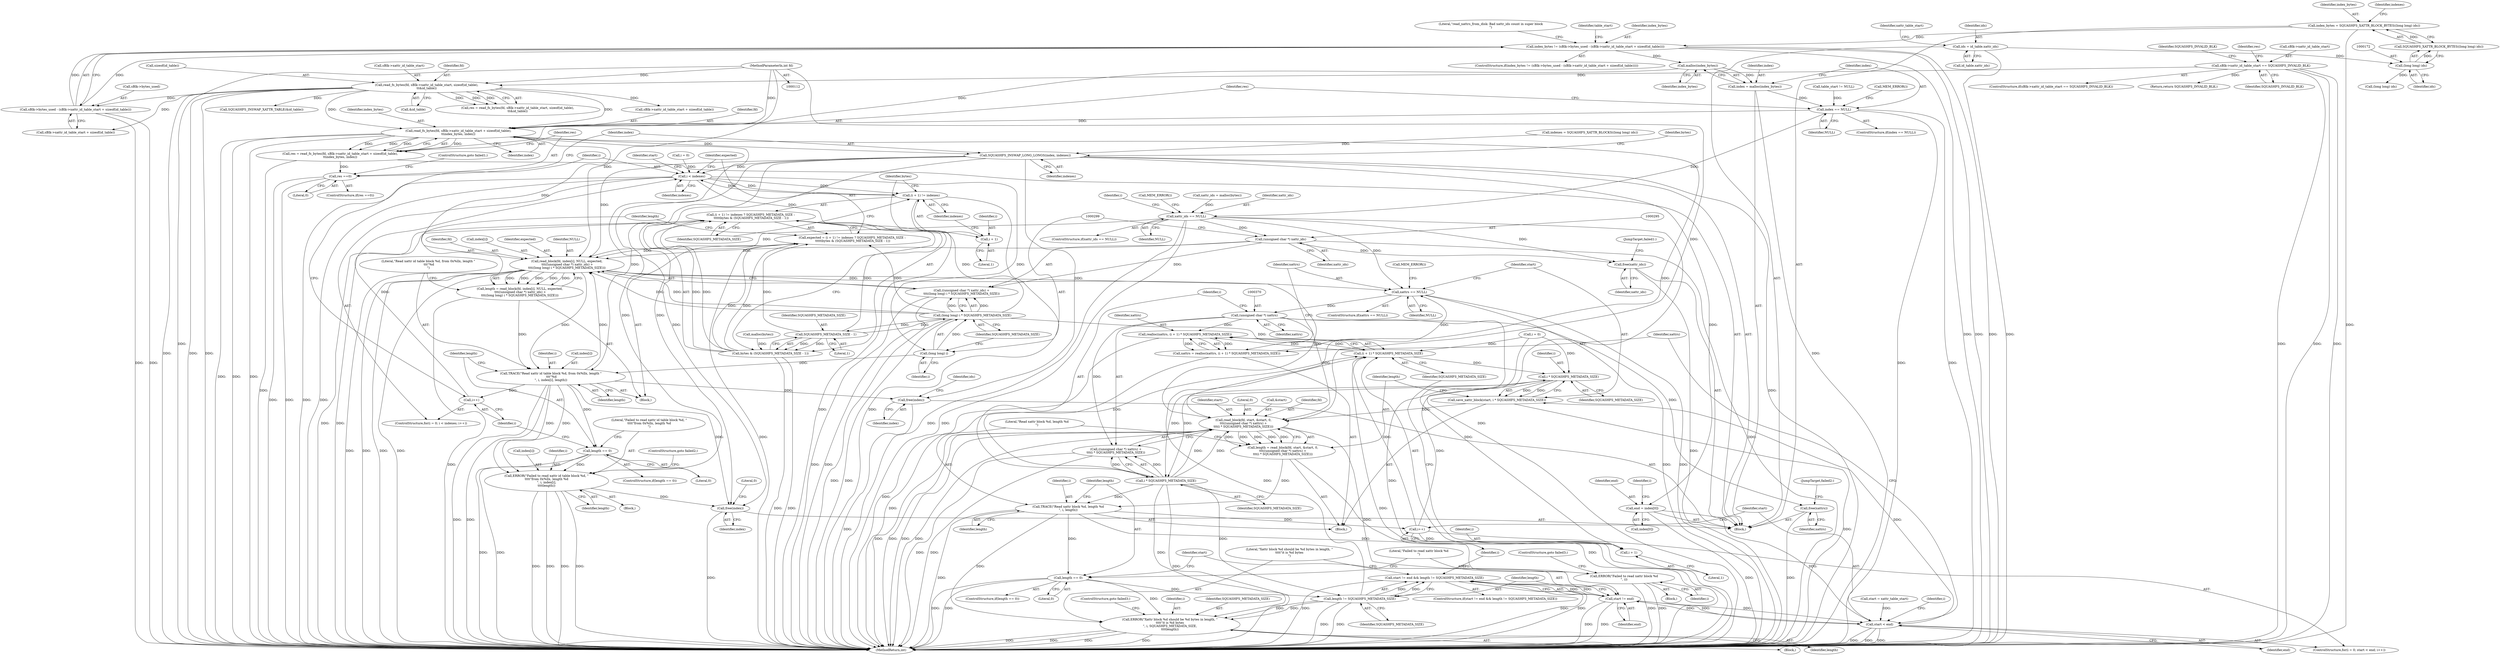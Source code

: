 digraph "0_squashfs-tools_f95864afe8833fe3ad782d714b41378e860977b1@API" {
"1000216" [label="(Call,malloc(index_bytes))"];
"1000181" [label="(Call,index_bytes != (sBlk->bytes_used - (sBlk->xattr_id_table_start + sizeof(id_table))))"];
"1000168" [label="(Call,index_bytes = SQUASHFS_XATTR_BLOCK_BYTES((long long) ids))"];
"1000170" [label="(Call,SQUASHFS_XATTR_BLOCK_BYTES((long long) ids))"];
"1000171" [label="(Call,(long long) ids)"];
"1000158" [label="(Call,ids = id_table.xattr_ids)"];
"1000183" [label="(Call,sBlk->bytes_used - (sBlk->xattr_id_table_start + sizeof(id_table)))"];
"1000140" [label="(Call,read_fs_bytes(fd, sBlk->xattr_id_table_start, sizeof(id_table),\n\t\t&id_table))"];
"1000113" [label="(MethodParameterIn,int fd)"];
"1000131" [label="(Call,sBlk->xattr_id_table_start == SQUASHFS_INVALID_BLK)"];
"1000214" [label="(Call,index = malloc(index_bytes))"];
"1000219" [label="(Call,index == NULL)"];
"1000225" [label="(Call,read_fs_bytes(fd, sBlk->xattr_id_table_start + sizeof(id_table),\n\t\tindex_bytes, index))"];
"1000223" [label="(Call,res = read_fs_bytes(fd, sBlk->xattr_id_table_start + sizeof(id_table),\n\t\tindex_bytes, index))"];
"1000236" [label="(Call,res ==0)"];
"1000240" [label="(Call,SQUASHFS_INSWAP_LONG_LONGS(index, indexes))"];
"1000262" [label="(Call,i < indexes)"];
"1000272" [label="(Call,(i + 1) != indexes)"];
"1000273" [label="(Call,i + 1)"];
"1000298" [label="(Call,(long long) i)"];
"1000297" [label="(Call,(long long) i * SQUASHFS_METADATA_SIZE)"];
"1000269" [label="(Call,expected = (i + 1) != indexes ? SQUASHFS_METADATA_SIZE :\n \t\t\t\t\tbytes & (SQUASHFS_METADATA_SIZE - 1))"];
"1000286" [label="(Call,read_block(fd, index[i], NULL, expected,\n \t\t\t((unsigned char *) xattr_ids) +\n\t\t\t((long long) i * SQUASHFS_METADATA_SIZE)))"];
"1000284" [label="(Call,length = read_block(fd, index[i], NULL, expected,\n \t\t\t((unsigned char *) xattr_ids) +\n\t\t\t((long long) i * SQUASHFS_METADATA_SIZE)))"];
"1000302" [label="(Call,TRACE(\"Read xattr id table block %d, from 0x%llx, length \"\n \t\t\t\"%d\n\", i, index[i], length))"];
"1000265" [label="(Call,i++)"];
"1000310" [label="(Call,length == 0)"];
"1000314" [label="(Call,ERROR(\"Failed to read xattr id table block %d, \"\n\t\t\t\t\"from 0x%llx, length %d\n\", i, index[i],\n\t\t\t\tlength))"];
"1000428" [label="(Call,free(index))"];
"1000417" [label="(Call,free(index))"];
"1000351" [label="(Call,xattrs == NULL)"];
"1000369" [label="(Call,(unsigned char *) xattrs)"];
"1000343" [label="(Call,realloc(xattrs, (i + 1) * SQUASHFS_METADATA_SIZE))"];
"1000341" [label="(Call,xattrs = realloc(xattrs, (i + 1) * SQUASHFS_METADATA_SIZE))"];
"1000362" [label="(Call,read_block(fd, start, &start, 0,\n\t\t\t((unsigned char *) xattrs) +\n\t\t\t(i * SQUASHFS_METADATA_SIZE)))"];
"1000360" [label="(Call,length = read_block(fd, start, &start, 0,\n\t\t\t((unsigned char *) xattrs) +\n\t\t\t(i * SQUASHFS_METADATA_SIZE)))"];
"1000375" [label="(Call,TRACE(\"Read xattr block %d, length %d\n\", i, length))"];
"1000337" [label="(Call,i++)"];
"1000345" [label="(Call,(i + 1) * SQUASHFS_METADATA_SIZE)"];
"1000357" [label="(Call,i * SQUASHFS_METADATA_SIZE)"];
"1000355" [label="(Call,save_xattr_block(start, i * SQUASHFS_METADATA_SIZE))"];
"1000372" [label="(Call,i * SQUASHFS_METADATA_SIZE)"];
"1000368" [label="(Call,((unsigned char *) xattrs) +\n\t\t\t(i * SQUASHFS_METADATA_SIZE))"];
"1000393" [label="(Call,length != SQUASHFS_METADATA_SIZE)"];
"1000389" [label="(Call,start != end && length != SQUASHFS_METADATA_SIZE)"];
"1000397" [label="(Call,ERROR(\"Xattr block %d should be %d bytes in length, \"\n\t\t\t\t\"it is %d bytes\n\", i, SQUASHFS_METADATA_SIZE,\n\t\t\t\tlength))"];
"1000346" [label="(Call,i + 1)"];
"1000380" [label="(Call,length == 0)"];
"1000384" [label="(Call,ERROR(\"Failed to read xattr block %d\n\", i))"];
"1000390" [label="(Call,start != end)"];
"1000334" [label="(Call,start < end)"];
"1000422" [label="(Call,free(xattrs))"];
"1000271" [label="(Call,(i + 1) != indexes ? SQUASHFS_METADATA_SIZE :\n \t\t\t\t\tbytes & (SQUASHFS_METADATA_SIZE - 1))"];
"1000280" [label="(Call,SQUASHFS_METADATA_SIZE - 1)"];
"1000278" [label="(Call,bytes & (SQUASHFS_METADATA_SIZE - 1))"];
"1000293" [label="(Call,((unsigned char *) xattr_ids) +\n\t\t\t((long long) i * SQUASHFS_METADATA_SIZE))"];
"1000325" [label="(Call,end = index[0])"];
"1000254" [label="(Call,xattr_ids == NULL)"];
"1000294" [label="(Call,(unsigned char *) xattr_ids)"];
"1000425" [label="(Call,free(xattr_ids))"];
"1000183" [label="(Call,sBlk->bytes_used - (sBlk->xattr_id_table_start + sizeof(id_table)))"];
"1000173" [label="(Identifier,ids)"];
"1000168" [label="(Call,index_bytes = SQUASHFS_XATTR_BLOCK_BYTES((long long) ids))"];
"1000169" [label="(Identifier,index_bytes)"];
"1000223" [label="(Call,res = read_fs_bytes(fd, sBlk->xattr_id_table_start + sizeof(id_table),\n\t\tindex_bytes, index))"];
"1000159" [label="(Identifier,ids)"];
"1000137" [label="(Identifier,SQUASHFS_INVALID_BLK)"];
"1000141" [label="(Identifier,fd)"];
"1000432" [label="(MethodReturn,int)"];
"1000383" [label="(Block,)"];
"1000296" [label="(Identifier,xattr_ids)"];
"1000343" [label="(Call,realloc(xattrs, (i + 1) * SQUASHFS_METADATA_SIZE))"];
"1000302" [label="(Call,TRACE(\"Read xattr id table block %d, from 0x%llx, length \"\n \t\t\t\"%d\n\", i, index[i], length))"];
"1000140" [label="(Call,read_fs_bytes(fd, sBlk->xattr_id_table_start, sizeof(id_table),\n\t\t&id_table))"];
"1000130" [label="(ControlStructure,if(sBlk->xattr_id_table_start == SQUASHFS_INVALID_BLK))"];
"1000220" [label="(Identifier,index)"];
"1000272" [label="(Call,(i + 1) != indexes)"];
"1000311" [label="(Identifier,length)"];
"1000378" [label="(Identifier,length)"];
"1000431" [label="(Literal,0)"];
"1000187" [label="(Call,sBlk->xattr_id_table_start + sizeof(id_table))"];
"1000244" [label="(Identifier,bytes)"];
"1000345" [label="(Call,(i + 1) * SQUASHFS_METADATA_SIZE)"];
"1000399" [label="(Identifier,i)"];
"1000417" [label="(Call,free(index))"];
"1000351" [label="(Call,xattrs == NULL)"];
"1000330" [label="(ControlStructure,for(i = 0; start < end; i++))"];
"1000400" [label="(Identifier,SQUASHFS_METADATA_SIZE)"];
"1000304" [label="(Identifier,i)"];
"1000139" [label="(Identifier,res)"];
"1000147" [label="(Call,&id_table)"];
"1000287" [label="(Identifier,fd)"];
"1000334" [label="(Call,start < end)"];
"1000371" [label="(Identifier,xattrs)"];
"1000348" [label="(Literal,1)"];
"1000317" [label="(Call,index[i])"];
"1000373" [label="(Identifier,i)"];
"1000273" [label="(Call,i + 1)"];
"1000335" [label="(Identifier,start)"];
"1000263" [label="(Identifier,i)"];
"1000199" [label="(Call,table_start != NULL)"];
"1000274" [label="(Identifier,i)"];
"1000281" [label="(Identifier,SQUASHFS_METADATA_SIZE)"];
"1000323" [label="(Identifier,start)"];
"1000280" [label="(Call,SQUASHFS_METADATA_SIZE - 1)"];
"1000288" [label="(Call,index[i])"];
"1000393" [label="(Call,length != SQUASHFS_METADATA_SIZE)"];
"1000395" [label="(Identifier,SQUASHFS_METADATA_SIZE)"];
"1000131" [label="(Call,sBlk->xattr_id_table_start == SQUASHFS_INVALID_BLK)"];
"1000226" [label="(Identifier,fd)"];
"1000275" [label="(Literal,1)"];
"1000242" [label="(Identifier,indexes)"];
"1000391" [label="(Identifier,start)"];
"1000117" [label="(Block,)"];
"1000276" [label="(Identifier,indexes)"];
"1000221" [label="(Identifier,NULL)"];
"1000298" [label="(Call,(long long) i)"];
"1000285" [label="(Identifier,length)"];
"1000427" [label="(JumpTarget,failed1:)"];
"1000175" [label="(Identifier,indexes)"];
"1000337" [label="(Call,i++)"];
"1000357" [label="(Call,i * SQUASHFS_METADATA_SIZE)"];
"1000325" [label="(Call,end = index[0])"];
"1000171" [label="(Call,(long long) ids)"];
"1000320" [label="(Identifier,length)"];
"1000181" [label="(Call,index_bytes != (sBlk->bytes_used - (sBlk->xattr_id_table_start + sizeof(id_table))))"];
"1000322" [label="(Call,start = xattr_table_start)"];
"1000425" [label="(Call,free(xattr_ids))"];
"1000217" [label="(Identifier,index_bytes)"];
"1000426" [label="(Identifier,xattr_ids)"];
"1000367" [label="(Literal,0)"];
"1000259" [label="(Call,i = 0)"];
"1000339" [label="(Block,)"];
"1000402" [label="(ControlStructure,goto failed3;)"];
"1000234" [label="(Identifier,index)"];
"1000354" [label="(Call,MEM_ERROR())"];
"1000342" [label="(Identifier,xattrs)"];
"1000271" [label="(Call,(i + 1) != indexes ? SQUASHFS_METADATA_SIZE :\n \t\t\t\t\tbytes & (SQUASHFS_METADATA_SIZE - 1))"];
"1000265" [label="(Call,i++)"];
"1000394" [label="(Identifier,length)"];
"1000316" [label="(Identifier,i)"];
"1000305" [label="(Call,index[i])"];
"1000381" [label="(Identifier,length)"];
"1000225" [label="(Call,read_fs_bytes(fd, sBlk->xattr_id_table_start + sizeof(id_table),\n\t\tindex_bytes, index))"];
"1000382" [label="(Literal,0)"];
"1000398" [label="(Literal,\"Xattr block %d should be %d bytes in length, \"\n\t\t\t\t\"it is %d bytes\n\")"];
"1000292" [label="(Identifier,expected)"];
"1000215" [label="(Identifier,index)"];
"1000396" [label="(Block,)"];
"1000349" [label="(Identifier,SQUASHFS_METADATA_SIZE)"];
"1000241" [label="(Identifier,index)"];
"1000314" [label="(Call,ERROR(\"Failed to read xattr id table block %d, \"\n\t\t\t\t\"from 0x%llx, length %d\n\", i, index[i],\n\t\t\t\tlength))"];
"1000350" [label="(ControlStructure,if(xattrs == NULL))"];
"1000236" [label="(Call,res ==0)"];
"1000344" [label="(Identifier,xattrs)"];
"1000270" [label="(Identifier,expected)"];
"1000138" [label="(Call,res = read_fs_bytes(fd, sBlk->xattr_id_table_start, sizeof(id_table),\n\t\t&id_table))"];
"1000266" [label="(Identifier,i)"];
"1000420" [label="(Identifier,ids)"];
"1000267" [label="(Block,)"];
"1000353" [label="(Identifier,NULL)"];
"1000352" [label="(Identifier,xattrs)"];
"1000356" [label="(Identifier,start)"];
"1000346" [label="(Call,i + 1)"];
"1000145" [label="(Call,sizeof(id_table))"];
"1000269" [label="(Call,expected = (i + 1) != indexes ? SQUASHFS_METADATA_SIZE :\n \t\t\t\t\tbytes & (SQUASHFS_METADATA_SIZE - 1))"];
"1000362" [label="(Call,read_block(fd, start, &start, 0,\n\t\t\t((unsigned char *) xattrs) +\n\t\t\t(i * SQUASHFS_METADATA_SIZE)))"];
"1000233" [label="(Identifier,index_bytes)"];
"1000309" [label="(ControlStructure,if(length == 0))"];
"1000237" [label="(Identifier,res)"];
"1000423" [label="(Identifier,xattrs)"];
"1000308" [label="(Identifier,length)"];
"1000377" [label="(Identifier,i)"];
"1000374" [label="(Identifier,SQUASHFS_METADATA_SIZE)"];
"1000262" [label="(Call,i < indexes)"];
"1000336" [label="(Identifier,end)"];
"1000136" [label="(Return,return SQUASHFS_INVALID_BLK;)"];
"1000257" [label="(Call,MEM_ERROR())"];
"1000132" [label="(Call,sBlk->xattr_id_table_start)"];
"1000376" [label="(Literal,\"Read xattr block %d, length %d\n\")"];
"1000303" [label="(Literal,\"Read xattr id table block %d, from 0x%llx, length \"\n \t\t\t\"%d\n\")"];
"1000135" [label="(Identifier,SQUASHFS_INVALID_BLK)"];
"1000392" [label="(Identifier,end)"];
"1000240" [label="(Call,SQUASHFS_INSWAP_LONG_LONGS(index, indexes))"];
"1000418" [label="(Identifier,index)"];
"1000327" [label="(Call,index[0])"];
"1000359" [label="(Identifier,SQUASHFS_METADATA_SIZE)"];
"1000177" [label="(Call,(long long) ids)"];
"1000113" [label="(MethodParameterIn,int fd)"];
"1000390" [label="(Call,start != end)"];
"1000365" [label="(Call,&start)"];
"1000347" [label="(Identifier,i)"];
"1000363" [label="(Identifier,fd)"];
"1000379" [label="(ControlStructure,if(length == 0))"];
"1000422" [label="(Call,free(xattrs))"];
"1000372" [label="(Call,i * SQUASHFS_METADATA_SIZE)"];
"1000388" [label="(ControlStructure,if(start != end && length != SQUASHFS_METADATA_SIZE))"];
"1000253" [label="(ControlStructure,if(xattr_ids == NULL))"];
"1000238" [label="(Literal,0)"];
"1000170" [label="(Call,SQUASHFS_XATTR_BLOCK_BYTES((long long) ids))"];
"1000277" [label="(Identifier,SQUASHFS_METADATA_SIZE)"];
"1000429" [label="(Identifier,index)"];
"1000164" [label="(Identifier,xattr_table_start)"];
"1000264" [label="(Identifier,indexes)"];
"1000180" [label="(ControlStructure,if(index_bytes != (sBlk->bytes_used - (sBlk->xattr_id_table_start + sizeof(id_table)))))"];
"1000297" [label="(Call,(long long) i * SQUASHFS_METADATA_SIZE)"];
"1000254" [label="(Call,xattr_ids == NULL)"];
"1000380" [label="(Call,length == 0)"];
"1000360" [label="(Call,length = read_block(fd, start, &start, 0,\n\t\t\t((unsigned char *) xattrs) +\n\t\t\t(i * SQUASHFS_METADATA_SIZE)))"];
"1000361" [label="(Identifier,length)"];
"1000249" [label="(Call,xattr_ids = malloc(bytes))"];
"1000235" [label="(ControlStructure,if(res ==0))"];
"1000401" [label="(Identifier,length)"];
"1000389" [label="(Call,start != end && length != SQUASHFS_METADATA_SIZE)"];
"1000315" [label="(Literal,\"Failed to read xattr id table block %d, \"\n\t\t\t\t\"from 0x%llx, length %d\n\")"];
"1000284" [label="(Call,length = read_block(fd, index[i], NULL, expected,\n \t\t\t((unsigned char *) xattr_ids) +\n\t\t\t((long long) i * SQUASHFS_METADATA_SIZE)))"];
"1000310" [label="(Call,length == 0)"];
"1000256" [label="(Identifier,NULL)"];
"1000301" [label="(Identifier,SQUASHFS_METADATA_SIZE)"];
"1000219" [label="(Call,index == NULL)"];
"1000155" [label="(Call,SQUASHFS_INSWAP_XATTR_TABLE(&id_table))"];
"1000375" [label="(Call,TRACE(\"Read xattr block %d, length %d\n\", i, length))"];
"1000332" [label="(Identifier,i)"];
"1000369" [label="(Call,(unsigned char *) xattrs)"];
"1000251" [label="(Call,malloc(bytes))"];
"1000214" [label="(Call,index = malloc(index_bytes))"];
"1000313" [label="(Block,)"];
"1000174" [label="(Call,indexes = SQUASHFS_XATTR_BLOCKS((long long) ids))"];
"1000364" [label="(Identifier,start)"];
"1000326" [label="(Identifier,end)"];
"1000224" [label="(Identifier,res)"];
"1000368" [label="(Call,((unsigned char *) xattrs) +\n\t\t\t(i * SQUASHFS_METADATA_SIZE))"];
"1000255" [label="(Identifier,xattr_ids)"];
"1000321" [label="(ControlStructure,goto failed2;)"];
"1000195" [label="(Literal,\"read_xattrs_from_disk: Bad xattr_ids count in super block\n\")"];
"1000160" [label="(Call,id_table.xattr_ids)"];
"1000239" [label="(ControlStructure,goto failed1;)"];
"1000386" [label="(Identifier,i)"];
"1000279" [label="(Identifier,bytes)"];
"1000358" [label="(Identifier,i)"];
"1000384" [label="(Call,ERROR(\"Failed to read xattr block %d\n\", i))"];
"1000397" [label="(Call,ERROR(\"Xattr block %d should be %d bytes in length, \"\n\t\t\t\t\"it is %d bytes\n\", i, SQUASHFS_METADATA_SIZE,\n\t\t\t\tlength))"];
"1000385" [label="(Literal,\"Failed to read xattr block %d\n\")"];
"1000405" [label="(Identifier,i)"];
"1000222" [label="(Call,MEM_ERROR())"];
"1000158" [label="(Call,ids = id_table.xattr_ids)"];
"1000200" [label="(Identifier,table_start)"];
"1000278" [label="(Call,bytes & (SQUASHFS_METADATA_SIZE - 1))"];
"1000294" [label="(Call,(unsigned char *) xattr_ids)"];
"1000355" [label="(Call,save_xattr_block(start, i * SQUASHFS_METADATA_SIZE))"];
"1000218" [label="(ControlStructure,if(index == NULL))"];
"1000282" [label="(Literal,1)"];
"1000428" [label="(Call,free(index))"];
"1000341" [label="(Call,xattrs = realloc(xattrs, (i + 1) * SQUASHFS_METADATA_SIZE))"];
"1000338" [label="(Identifier,i)"];
"1000258" [label="(ControlStructure,for(i = 0; i < indexes; i++))"];
"1000286" [label="(Call,read_block(fd, index[i], NULL, expected,\n \t\t\t((unsigned char *) xattr_ids) +\n\t\t\t((long long) i * SQUASHFS_METADATA_SIZE)))"];
"1000291" [label="(Identifier,NULL)"];
"1000293" [label="(Call,((unsigned char *) xattr_ids) +\n\t\t\t((long long) i * SQUASHFS_METADATA_SIZE))"];
"1000331" [label="(Call,i = 0)"];
"1000387" [label="(ControlStructure,goto failed3;)"];
"1000142" [label="(Call,sBlk->xattr_id_table_start)"];
"1000312" [label="(Literal,0)"];
"1000300" [label="(Identifier,i)"];
"1000260" [label="(Identifier,i)"];
"1000424" [label="(JumpTarget,failed2:)"];
"1000182" [label="(Identifier,index_bytes)"];
"1000227" [label="(Call,sBlk->xattr_id_table_start + sizeof(id_table))"];
"1000216" [label="(Call,malloc(index_bytes))"];
"1000184" [label="(Call,sBlk->bytes_used)"];
"1000216" -> "1000214"  [label="AST: "];
"1000216" -> "1000217"  [label="CFG: "];
"1000217" -> "1000216"  [label="AST: "];
"1000214" -> "1000216"  [label="CFG: "];
"1000216" -> "1000214"  [label="DDG: "];
"1000181" -> "1000216"  [label="DDG: "];
"1000216" -> "1000225"  [label="DDG: "];
"1000181" -> "1000180"  [label="AST: "];
"1000181" -> "1000183"  [label="CFG: "];
"1000182" -> "1000181"  [label="AST: "];
"1000183" -> "1000181"  [label="AST: "];
"1000195" -> "1000181"  [label="CFG: "];
"1000200" -> "1000181"  [label="CFG: "];
"1000181" -> "1000432"  [label="DDG: "];
"1000181" -> "1000432"  [label="DDG: "];
"1000181" -> "1000432"  [label="DDG: "];
"1000168" -> "1000181"  [label="DDG: "];
"1000183" -> "1000181"  [label="DDG: "];
"1000183" -> "1000181"  [label="DDG: "];
"1000168" -> "1000117"  [label="AST: "];
"1000168" -> "1000170"  [label="CFG: "];
"1000169" -> "1000168"  [label="AST: "];
"1000170" -> "1000168"  [label="AST: "];
"1000175" -> "1000168"  [label="CFG: "];
"1000168" -> "1000432"  [label="DDG: "];
"1000170" -> "1000168"  [label="DDG: "];
"1000170" -> "1000171"  [label="CFG: "];
"1000171" -> "1000170"  [label="AST: "];
"1000171" -> "1000170"  [label="DDG: "];
"1000171" -> "1000173"  [label="CFG: "];
"1000172" -> "1000171"  [label="AST: "];
"1000173" -> "1000171"  [label="AST: "];
"1000158" -> "1000171"  [label="DDG: "];
"1000171" -> "1000177"  [label="DDG: "];
"1000158" -> "1000117"  [label="AST: "];
"1000158" -> "1000160"  [label="CFG: "];
"1000159" -> "1000158"  [label="AST: "];
"1000160" -> "1000158"  [label="AST: "];
"1000164" -> "1000158"  [label="CFG: "];
"1000158" -> "1000432"  [label="DDG: "];
"1000183" -> "1000187"  [label="CFG: "];
"1000184" -> "1000183"  [label="AST: "];
"1000187" -> "1000183"  [label="AST: "];
"1000183" -> "1000432"  [label="DDG: "];
"1000183" -> "1000432"  [label="DDG: "];
"1000140" -> "1000183"  [label="DDG: "];
"1000140" -> "1000138"  [label="AST: "];
"1000140" -> "1000147"  [label="CFG: "];
"1000141" -> "1000140"  [label="AST: "];
"1000142" -> "1000140"  [label="AST: "];
"1000145" -> "1000140"  [label="AST: "];
"1000147" -> "1000140"  [label="AST: "];
"1000138" -> "1000140"  [label="CFG: "];
"1000140" -> "1000432"  [label="DDG: "];
"1000140" -> "1000432"  [label="DDG: "];
"1000140" -> "1000432"  [label="DDG: "];
"1000140" -> "1000138"  [label="DDG: "];
"1000140" -> "1000138"  [label="DDG: "];
"1000140" -> "1000138"  [label="DDG: "];
"1000113" -> "1000140"  [label="DDG: "];
"1000131" -> "1000140"  [label="DDG: "];
"1000140" -> "1000155"  [label="DDG: "];
"1000140" -> "1000187"  [label="DDG: "];
"1000140" -> "1000225"  [label="DDG: "];
"1000140" -> "1000225"  [label="DDG: "];
"1000140" -> "1000227"  [label="DDG: "];
"1000113" -> "1000112"  [label="AST: "];
"1000113" -> "1000432"  [label="DDG: "];
"1000113" -> "1000225"  [label="DDG: "];
"1000113" -> "1000286"  [label="DDG: "];
"1000113" -> "1000362"  [label="DDG: "];
"1000131" -> "1000130"  [label="AST: "];
"1000131" -> "1000135"  [label="CFG: "];
"1000132" -> "1000131"  [label="AST: "];
"1000135" -> "1000131"  [label="AST: "];
"1000137" -> "1000131"  [label="CFG: "];
"1000139" -> "1000131"  [label="CFG: "];
"1000131" -> "1000432"  [label="DDG: "];
"1000131" -> "1000432"  [label="DDG: "];
"1000131" -> "1000432"  [label="DDG: "];
"1000131" -> "1000136"  [label="DDG: "];
"1000214" -> "1000117"  [label="AST: "];
"1000215" -> "1000214"  [label="AST: "];
"1000220" -> "1000214"  [label="CFG: "];
"1000214" -> "1000432"  [label="DDG: "];
"1000214" -> "1000219"  [label="DDG: "];
"1000219" -> "1000218"  [label="AST: "];
"1000219" -> "1000221"  [label="CFG: "];
"1000220" -> "1000219"  [label="AST: "];
"1000221" -> "1000219"  [label="AST: "];
"1000222" -> "1000219"  [label="CFG: "];
"1000224" -> "1000219"  [label="CFG: "];
"1000219" -> "1000432"  [label="DDG: "];
"1000219" -> "1000432"  [label="DDG: "];
"1000199" -> "1000219"  [label="DDG: "];
"1000219" -> "1000225"  [label="DDG: "];
"1000219" -> "1000254"  [label="DDG: "];
"1000225" -> "1000223"  [label="AST: "];
"1000225" -> "1000234"  [label="CFG: "];
"1000226" -> "1000225"  [label="AST: "];
"1000227" -> "1000225"  [label="AST: "];
"1000233" -> "1000225"  [label="AST: "];
"1000234" -> "1000225"  [label="AST: "];
"1000223" -> "1000225"  [label="CFG: "];
"1000225" -> "1000432"  [label="DDG: "];
"1000225" -> "1000432"  [label="DDG: "];
"1000225" -> "1000432"  [label="DDG: "];
"1000225" -> "1000223"  [label="DDG: "];
"1000225" -> "1000223"  [label="DDG: "];
"1000225" -> "1000223"  [label="DDG: "];
"1000225" -> "1000223"  [label="DDG: "];
"1000225" -> "1000240"  [label="DDG: "];
"1000225" -> "1000286"  [label="DDG: "];
"1000225" -> "1000362"  [label="DDG: "];
"1000225" -> "1000428"  [label="DDG: "];
"1000223" -> "1000117"  [label="AST: "];
"1000224" -> "1000223"  [label="AST: "];
"1000237" -> "1000223"  [label="CFG: "];
"1000223" -> "1000432"  [label="DDG: "];
"1000223" -> "1000236"  [label="DDG: "];
"1000236" -> "1000235"  [label="AST: "];
"1000236" -> "1000238"  [label="CFG: "];
"1000237" -> "1000236"  [label="AST: "];
"1000238" -> "1000236"  [label="AST: "];
"1000239" -> "1000236"  [label="CFG: "];
"1000241" -> "1000236"  [label="CFG: "];
"1000236" -> "1000432"  [label="DDG: "];
"1000236" -> "1000432"  [label="DDG: "];
"1000240" -> "1000117"  [label="AST: "];
"1000240" -> "1000242"  [label="CFG: "];
"1000241" -> "1000240"  [label="AST: "];
"1000242" -> "1000240"  [label="AST: "];
"1000244" -> "1000240"  [label="CFG: "];
"1000240" -> "1000432"  [label="DDG: "];
"1000174" -> "1000240"  [label="DDG: "];
"1000240" -> "1000262"  [label="DDG: "];
"1000240" -> "1000286"  [label="DDG: "];
"1000240" -> "1000302"  [label="DDG: "];
"1000240" -> "1000314"  [label="DDG: "];
"1000240" -> "1000325"  [label="DDG: "];
"1000240" -> "1000417"  [label="DDG: "];
"1000240" -> "1000428"  [label="DDG: "];
"1000262" -> "1000258"  [label="AST: "];
"1000262" -> "1000264"  [label="CFG: "];
"1000263" -> "1000262"  [label="AST: "];
"1000264" -> "1000262"  [label="AST: "];
"1000270" -> "1000262"  [label="CFG: "];
"1000323" -> "1000262"  [label="CFG: "];
"1000262" -> "1000432"  [label="DDG: "];
"1000262" -> "1000432"  [label="DDG: "];
"1000259" -> "1000262"  [label="DDG: "];
"1000265" -> "1000262"  [label="DDG: "];
"1000272" -> "1000262"  [label="DDG: "];
"1000262" -> "1000272"  [label="DDG: "];
"1000262" -> "1000272"  [label="DDG: "];
"1000262" -> "1000273"  [label="DDG: "];
"1000262" -> "1000298"  [label="DDG: "];
"1000272" -> "1000271"  [label="AST: "];
"1000272" -> "1000276"  [label="CFG: "];
"1000273" -> "1000272"  [label="AST: "];
"1000276" -> "1000272"  [label="AST: "];
"1000277" -> "1000272"  [label="CFG: "];
"1000279" -> "1000272"  [label="CFG: "];
"1000272" -> "1000432"  [label="DDG: "];
"1000272" -> "1000432"  [label="DDG: "];
"1000273" -> "1000275"  [label="CFG: "];
"1000274" -> "1000273"  [label="AST: "];
"1000275" -> "1000273"  [label="AST: "];
"1000276" -> "1000273"  [label="CFG: "];
"1000298" -> "1000297"  [label="AST: "];
"1000298" -> "1000300"  [label="CFG: "];
"1000299" -> "1000298"  [label="AST: "];
"1000300" -> "1000298"  [label="AST: "];
"1000301" -> "1000298"  [label="CFG: "];
"1000298" -> "1000297"  [label="DDG: "];
"1000298" -> "1000302"  [label="DDG: "];
"1000297" -> "1000293"  [label="AST: "];
"1000297" -> "1000301"  [label="CFG: "];
"1000301" -> "1000297"  [label="AST: "];
"1000293" -> "1000297"  [label="CFG: "];
"1000297" -> "1000432"  [label="DDG: "];
"1000297" -> "1000432"  [label="DDG: "];
"1000297" -> "1000269"  [label="DDG: "];
"1000297" -> "1000271"  [label="DDG: "];
"1000297" -> "1000280"  [label="DDG: "];
"1000297" -> "1000286"  [label="DDG: "];
"1000297" -> "1000286"  [label="DDG: "];
"1000297" -> "1000293"  [label="DDG: "];
"1000297" -> "1000293"  [label="DDG: "];
"1000280" -> "1000297"  [label="DDG: "];
"1000297" -> "1000345"  [label="DDG: "];
"1000269" -> "1000267"  [label="AST: "];
"1000269" -> "1000271"  [label="CFG: "];
"1000270" -> "1000269"  [label="AST: "];
"1000271" -> "1000269"  [label="AST: "];
"1000285" -> "1000269"  [label="CFG: "];
"1000269" -> "1000432"  [label="DDG: "];
"1000280" -> "1000269"  [label="DDG: "];
"1000278" -> "1000269"  [label="DDG: "];
"1000278" -> "1000269"  [label="DDG: "];
"1000269" -> "1000286"  [label="DDG: "];
"1000286" -> "1000284"  [label="AST: "];
"1000286" -> "1000293"  [label="CFG: "];
"1000287" -> "1000286"  [label="AST: "];
"1000288" -> "1000286"  [label="AST: "];
"1000291" -> "1000286"  [label="AST: "];
"1000292" -> "1000286"  [label="AST: "];
"1000293" -> "1000286"  [label="AST: "];
"1000284" -> "1000286"  [label="CFG: "];
"1000286" -> "1000432"  [label="DDG: "];
"1000286" -> "1000432"  [label="DDG: "];
"1000286" -> "1000432"  [label="DDG: "];
"1000286" -> "1000432"  [label="DDG: "];
"1000286" -> "1000284"  [label="DDG: "];
"1000286" -> "1000284"  [label="DDG: "];
"1000286" -> "1000284"  [label="DDG: "];
"1000286" -> "1000284"  [label="DDG: "];
"1000286" -> "1000284"  [label="DDG: "];
"1000302" -> "1000286"  [label="DDG: "];
"1000254" -> "1000286"  [label="DDG: "];
"1000294" -> "1000286"  [label="DDG: "];
"1000286" -> "1000302"  [label="DDG: "];
"1000286" -> "1000351"  [label="DDG: "];
"1000286" -> "1000362"  [label="DDG: "];
"1000284" -> "1000267"  [label="AST: "];
"1000285" -> "1000284"  [label="AST: "];
"1000303" -> "1000284"  [label="CFG: "];
"1000284" -> "1000432"  [label="DDG: "];
"1000284" -> "1000302"  [label="DDG: "];
"1000302" -> "1000267"  [label="AST: "];
"1000302" -> "1000308"  [label="CFG: "];
"1000303" -> "1000302"  [label="AST: "];
"1000304" -> "1000302"  [label="AST: "];
"1000305" -> "1000302"  [label="AST: "];
"1000308" -> "1000302"  [label="AST: "];
"1000311" -> "1000302"  [label="CFG: "];
"1000302" -> "1000432"  [label="DDG: "];
"1000302" -> "1000432"  [label="DDG: "];
"1000302" -> "1000265"  [label="DDG: "];
"1000302" -> "1000310"  [label="DDG: "];
"1000302" -> "1000314"  [label="DDG: "];
"1000302" -> "1000314"  [label="DDG: "];
"1000302" -> "1000417"  [label="DDG: "];
"1000302" -> "1000428"  [label="DDG: "];
"1000265" -> "1000258"  [label="AST: "];
"1000265" -> "1000266"  [label="CFG: "];
"1000266" -> "1000265"  [label="AST: "];
"1000263" -> "1000265"  [label="CFG: "];
"1000310" -> "1000309"  [label="AST: "];
"1000310" -> "1000312"  [label="CFG: "];
"1000311" -> "1000310"  [label="AST: "];
"1000312" -> "1000310"  [label="AST: "];
"1000315" -> "1000310"  [label="CFG: "];
"1000266" -> "1000310"  [label="CFG: "];
"1000310" -> "1000432"  [label="DDG: "];
"1000310" -> "1000432"  [label="DDG: "];
"1000310" -> "1000314"  [label="DDG: "];
"1000314" -> "1000313"  [label="AST: "];
"1000314" -> "1000320"  [label="CFG: "];
"1000315" -> "1000314"  [label="AST: "];
"1000316" -> "1000314"  [label="AST: "];
"1000317" -> "1000314"  [label="AST: "];
"1000320" -> "1000314"  [label="AST: "];
"1000321" -> "1000314"  [label="CFG: "];
"1000314" -> "1000432"  [label="DDG: "];
"1000314" -> "1000432"  [label="DDG: "];
"1000314" -> "1000432"  [label="DDG: "];
"1000314" -> "1000432"  [label="DDG: "];
"1000314" -> "1000428"  [label="DDG: "];
"1000428" -> "1000117"  [label="AST: "];
"1000428" -> "1000429"  [label="CFG: "];
"1000429" -> "1000428"  [label="AST: "];
"1000431" -> "1000428"  [label="CFG: "];
"1000428" -> "1000432"  [label="DDG: "];
"1000417" -> "1000117"  [label="AST: "];
"1000417" -> "1000418"  [label="CFG: "];
"1000418" -> "1000417"  [label="AST: "];
"1000420" -> "1000417"  [label="CFG: "];
"1000417" -> "1000432"  [label="DDG: "];
"1000351" -> "1000350"  [label="AST: "];
"1000351" -> "1000353"  [label="CFG: "];
"1000352" -> "1000351"  [label="AST: "];
"1000353" -> "1000351"  [label="AST: "];
"1000354" -> "1000351"  [label="CFG: "];
"1000356" -> "1000351"  [label="CFG: "];
"1000351" -> "1000432"  [label="DDG: "];
"1000351" -> "1000432"  [label="DDG: "];
"1000341" -> "1000351"  [label="DDG: "];
"1000254" -> "1000351"  [label="DDG: "];
"1000351" -> "1000369"  [label="DDG: "];
"1000369" -> "1000368"  [label="AST: "];
"1000369" -> "1000371"  [label="CFG: "];
"1000370" -> "1000369"  [label="AST: "];
"1000371" -> "1000369"  [label="AST: "];
"1000373" -> "1000369"  [label="CFG: "];
"1000369" -> "1000432"  [label="DDG: "];
"1000369" -> "1000343"  [label="DDG: "];
"1000369" -> "1000362"  [label="DDG: "];
"1000369" -> "1000368"  [label="DDG: "];
"1000369" -> "1000422"  [label="DDG: "];
"1000343" -> "1000341"  [label="AST: "];
"1000343" -> "1000345"  [label="CFG: "];
"1000344" -> "1000343"  [label="AST: "];
"1000345" -> "1000343"  [label="AST: "];
"1000341" -> "1000343"  [label="CFG: "];
"1000343" -> "1000432"  [label="DDG: "];
"1000343" -> "1000341"  [label="DDG: "];
"1000343" -> "1000341"  [label="DDG: "];
"1000345" -> "1000343"  [label="DDG: "];
"1000345" -> "1000343"  [label="DDG: "];
"1000341" -> "1000339"  [label="AST: "];
"1000342" -> "1000341"  [label="AST: "];
"1000352" -> "1000341"  [label="CFG: "];
"1000341" -> "1000432"  [label="DDG: "];
"1000362" -> "1000360"  [label="AST: "];
"1000362" -> "1000368"  [label="CFG: "];
"1000363" -> "1000362"  [label="AST: "];
"1000364" -> "1000362"  [label="AST: "];
"1000365" -> "1000362"  [label="AST: "];
"1000367" -> "1000362"  [label="AST: "];
"1000368" -> "1000362"  [label="AST: "];
"1000360" -> "1000362"  [label="CFG: "];
"1000362" -> "1000432"  [label="DDG: "];
"1000362" -> "1000432"  [label="DDG: "];
"1000362" -> "1000432"  [label="DDG: "];
"1000362" -> "1000432"  [label="DDG: "];
"1000362" -> "1000360"  [label="DDG: "];
"1000362" -> "1000360"  [label="DDG: "];
"1000362" -> "1000360"  [label="DDG: "];
"1000362" -> "1000360"  [label="DDG: "];
"1000362" -> "1000360"  [label="DDG: "];
"1000355" -> "1000362"  [label="DDG: "];
"1000372" -> "1000362"  [label="DDG: "];
"1000372" -> "1000362"  [label="DDG: "];
"1000362" -> "1000390"  [label="DDG: "];
"1000360" -> "1000339"  [label="AST: "];
"1000361" -> "1000360"  [label="AST: "];
"1000376" -> "1000360"  [label="CFG: "];
"1000360" -> "1000432"  [label="DDG: "];
"1000360" -> "1000375"  [label="DDG: "];
"1000375" -> "1000339"  [label="AST: "];
"1000375" -> "1000378"  [label="CFG: "];
"1000376" -> "1000375"  [label="AST: "];
"1000377" -> "1000375"  [label="AST: "];
"1000378" -> "1000375"  [label="AST: "];
"1000381" -> "1000375"  [label="CFG: "];
"1000375" -> "1000432"  [label="DDG: "];
"1000375" -> "1000337"  [label="DDG: "];
"1000372" -> "1000375"  [label="DDG: "];
"1000375" -> "1000380"  [label="DDG: "];
"1000375" -> "1000384"  [label="DDG: "];
"1000375" -> "1000397"  [label="DDG: "];
"1000337" -> "1000330"  [label="AST: "];
"1000337" -> "1000338"  [label="CFG: "];
"1000338" -> "1000337"  [label="AST: "];
"1000335" -> "1000337"  [label="CFG: "];
"1000337" -> "1000345"  [label="DDG: "];
"1000337" -> "1000346"  [label="DDG: "];
"1000337" -> "1000357"  [label="DDG: "];
"1000345" -> "1000349"  [label="CFG: "];
"1000346" -> "1000345"  [label="AST: "];
"1000349" -> "1000345"  [label="AST: "];
"1000345" -> "1000432"  [label="DDG: "];
"1000331" -> "1000345"  [label="DDG: "];
"1000372" -> "1000345"  [label="DDG: "];
"1000393" -> "1000345"  [label="DDG: "];
"1000345" -> "1000357"  [label="DDG: "];
"1000357" -> "1000355"  [label="AST: "];
"1000357" -> "1000359"  [label="CFG: "];
"1000358" -> "1000357"  [label="AST: "];
"1000359" -> "1000357"  [label="AST: "];
"1000355" -> "1000357"  [label="CFG: "];
"1000357" -> "1000355"  [label="DDG: "];
"1000357" -> "1000355"  [label="DDG: "];
"1000331" -> "1000357"  [label="DDG: "];
"1000357" -> "1000372"  [label="DDG: "];
"1000357" -> "1000372"  [label="DDG: "];
"1000355" -> "1000339"  [label="AST: "];
"1000356" -> "1000355"  [label="AST: "];
"1000361" -> "1000355"  [label="CFG: "];
"1000355" -> "1000432"  [label="DDG: "];
"1000334" -> "1000355"  [label="DDG: "];
"1000372" -> "1000368"  [label="AST: "];
"1000372" -> "1000374"  [label="CFG: "];
"1000373" -> "1000372"  [label="AST: "];
"1000374" -> "1000372"  [label="AST: "];
"1000368" -> "1000372"  [label="CFG: "];
"1000372" -> "1000432"  [label="DDG: "];
"1000372" -> "1000368"  [label="DDG: "];
"1000372" -> "1000368"  [label="DDG: "];
"1000372" -> "1000393"  [label="DDG: "];
"1000372" -> "1000397"  [label="DDG: "];
"1000368" -> "1000432"  [label="DDG: "];
"1000368" -> "1000432"  [label="DDG: "];
"1000393" -> "1000389"  [label="AST: "];
"1000393" -> "1000395"  [label="CFG: "];
"1000394" -> "1000393"  [label="AST: "];
"1000395" -> "1000393"  [label="AST: "];
"1000389" -> "1000393"  [label="CFG: "];
"1000393" -> "1000432"  [label="DDG: "];
"1000393" -> "1000432"  [label="DDG: "];
"1000393" -> "1000389"  [label="DDG: "];
"1000393" -> "1000389"  [label="DDG: "];
"1000380" -> "1000393"  [label="DDG: "];
"1000393" -> "1000397"  [label="DDG: "];
"1000393" -> "1000397"  [label="DDG: "];
"1000389" -> "1000388"  [label="AST: "];
"1000389" -> "1000390"  [label="CFG: "];
"1000390" -> "1000389"  [label="AST: "];
"1000398" -> "1000389"  [label="CFG: "];
"1000338" -> "1000389"  [label="CFG: "];
"1000389" -> "1000432"  [label="DDG: "];
"1000389" -> "1000432"  [label="DDG: "];
"1000389" -> "1000432"  [label="DDG: "];
"1000390" -> "1000389"  [label="DDG: "];
"1000390" -> "1000389"  [label="DDG: "];
"1000397" -> "1000396"  [label="AST: "];
"1000397" -> "1000401"  [label="CFG: "];
"1000398" -> "1000397"  [label="AST: "];
"1000399" -> "1000397"  [label="AST: "];
"1000400" -> "1000397"  [label="AST: "];
"1000401" -> "1000397"  [label="AST: "];
"1000402" -> "1000397"  [label="CFG: "];
"1000397" -> "1000432"  [label="DDG: "];
"1000397" -> "1000432"  [label="DDG: "];
"1000397" -> "1000432"  [label="DDG: "];
"1000397" -> "1000432"  [label="DDG: "];
"1000380" -> "1000397"  [label="DDG: "];
"1000346" -> "1000348"  [label="CFG: "];
"1000347" -> "1000346"  [label="AST: "];
"1000348" -> "1000346"  [label="AST: "];
"1000349" -> "1000346"  [label="CFG: "];
"1000331" -> "1000346"  [label="DDG: "];
"1000380" -> "1000379"  [label="AST: "];
"1000380" -> "1000382"  [label="CFG: "];
"1000381" -> "1000380"  [label="AST: "];
"1000382" -> "1000380"  [label="AST: "];
"1000385" -> "1000380"  [label="CFG: "];
"1000391" -> "1000380"  [label="CFG: "];
"1000380" -> "1000432"  [label="DDG: "];
"1000380" -> "1000432"  [label="DDG: "];
"1000384" -> "1000383"  [label="AST: "];
"1000384" -> "1000386"  [label="CFG: "];
"1000385" -> "1000384"  [label="AST: "];
"1000386" -> "1000384"  [label="AST: "];
"1000387" -> "1000384"  [label="CFG: "];
"1000384" -> "1000432"  [label="DDG: "];
"1000384" -> "1000432"  [label="DDG: "];
"1000390" -> "1000392"  [label="CFG: "];
"1000391" -> "1000390"  [label="AST: "];
"1000392" -> "1000390"  [label="AST: "];
"1000394" -> "1000390"  [label="CFG: "];
"1000390" -> "1000432"  [label="DDG: "];
"1000390" -> "1000432"  [label="DDG: "];
"1000390" -> "1000334"  [label="DDG: "];
"1000390" -> "1000334"  [label="DDG: "];
"1000334" -> "1000390"  [label="DDG: "];
"1000334" -> "1000330"  [label="AST: "];
"1000334" -> "1000336"  [label="CFG: "];
"1000335" -> "1000334"  [label="AST: "];
"1000336" -> "1000334"  [label="AST: "];
"1000342" -> "1000334"  [label="CFG: "];
"1000405" -> "1000334"  [label="CFG: "];
"1000334" -> "1000432"  [label="DDG: "];
"1000334" -> "1000432"  [label="DDG: "];
"1000334" -> "1000432"  [label="DDG: "];
"1000322" -> "1000334"  [label="DDG: "];
"1000325" -> "1000334"  [label="DDG: "];
"1000422" -> "1000117"  [label="AST: "];
"1000422" -> "1000423"  [label="CFG: "];
"1000423" -> "1000422"  [label="AST: "];
"1000424" -> "1000422"  [label="CFG: "];
"1000422" -> "1000432"  [label="DDG: "];
"1000271" -> "1000277"  [label="CFG: "];
"1000271" -> "1000278"  [label="CFG: "];
"1000277" -> "1000271"  [label="AST: "];
"1000278" -> "1000271"  [label="AST: "];
"1000271" -> "1000432"  [label="DDG: "];
"1000271" -> "1000432"  [label="DDG: "];
"1000280" -> "1000271"  [label="DDG: "];
"1000278" -> "1000271"  [label="DDG: "];
"1000278" -> "1000271"  [label="DDG: "];
"1000280" -> "1000278"  [label="AST: "];
"1000280" -> "1000282"  [label="CFG: "];
"1000281" -> "1000280"  [label="AST: "];
"1000282" -> "1000280"  [label="AST: "];
"1000278" -> "1000280"  [label="CFG: "];
"1000280" -> "1000278"  [label="DDG: "];
"1000280" -> "1000278"  [label="DDG: "];
"1000279" -> "1000278"  [label="AST: "];
"1000278" -> "1000432"  [label="DDG: "];
"1000278" -> "1000432"  [label="DDG: "];
"1000251" -> "1000278"  [label="DDG: "];
"1000294" -> "1000293"  [label="AST: "];
"1000293" -> "1000432"  [label="DDG: "];
"1000293" -> "1000432"  [label="DDG: "];
"1000294" -> "1000293"  [label="DDG: "];
"1000325" -> "1000117"  [label="AST: "];
"1000325" -> "1000327"  [label="CFG: "];
"1000326" -> "1000325"  [label="AST: "];
"1000327" -> "1000325"  [label="AST: "];
"1000332" -> "1000325"  [label="CFG: "];
"1000325" -> "1000432"  [label="DDG: "];
"1000254" -> "1000253"  [label="AST: "];
"1000254" -> "1000256"  [label="CFG: "];
"1000255" -> "1000254"  [label="AST: "];
"1000256" -> "1000254"  [label="AST: "];
"1000257" -> "1000254"  [label="CFG: "];
"1000260" -> "1000254"  [label="CFG: "];
"1000254" -> "1000432"  [label="DDG: "];
"1000254" -> "1000432"  [label="DDG: "];
"1000254" -> "1000432"  [label="DDG: "];
"1000249" -> "1000254"  [label="DDG: "];
"1000254" -> "1000294"  [label="DDG: "];
"1000254" -> "1000425"  [label="DDG: "];
"1000294" -> "1000296"  [label="CFG: "];
"1000295" -> "1000294"  [label="AST: "];
"1000296" -> "1000294"  [label="AST: "];
"1000299" -> "1000294"  [label="CFG: "];
"1000294" -> "1000432"  [label="DDG: "];
"1000294" -> "1000425"  [label="DDG: "];
"1000425" -> "1000117"  [label="AST: "];
"1000425" -> "1000426"  [label="CFG: "];
"1000426" -> "1000425"  [label="AST: "];
"1000427" -> "1000425"  [label="CFG: "];
"1000425" -> "1000432"  [label="DDG: "];
}
